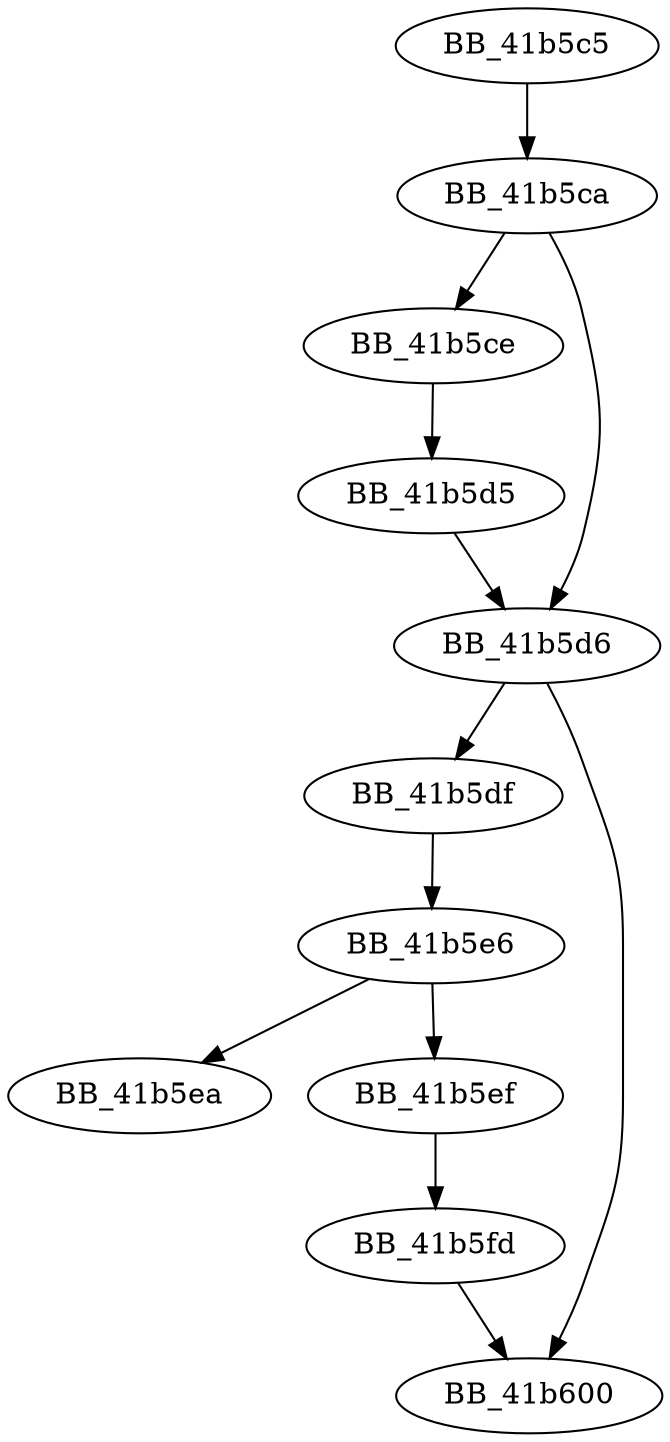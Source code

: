 DiGraph _abort{
BB_41b5c5->BB_41b5ca
BB_41b5ca->BB_41b5ce
BB_41b5ca->BB_41b5d6
BB_41b5ce->BB_41b5d5
BB_41b5d5->BB_41b5d6
BB_41b5d6->BB_41b5df
BB_41b5d6->BB_41b600
BB_41b5df->BB_41b5e6
BB_41b5e6->BB_41b5ea
BB_41b5e6->BB_41b5ef
BB_41b5ef->BB_41b5fd
BB_41b5fd->BB_41b600
}
